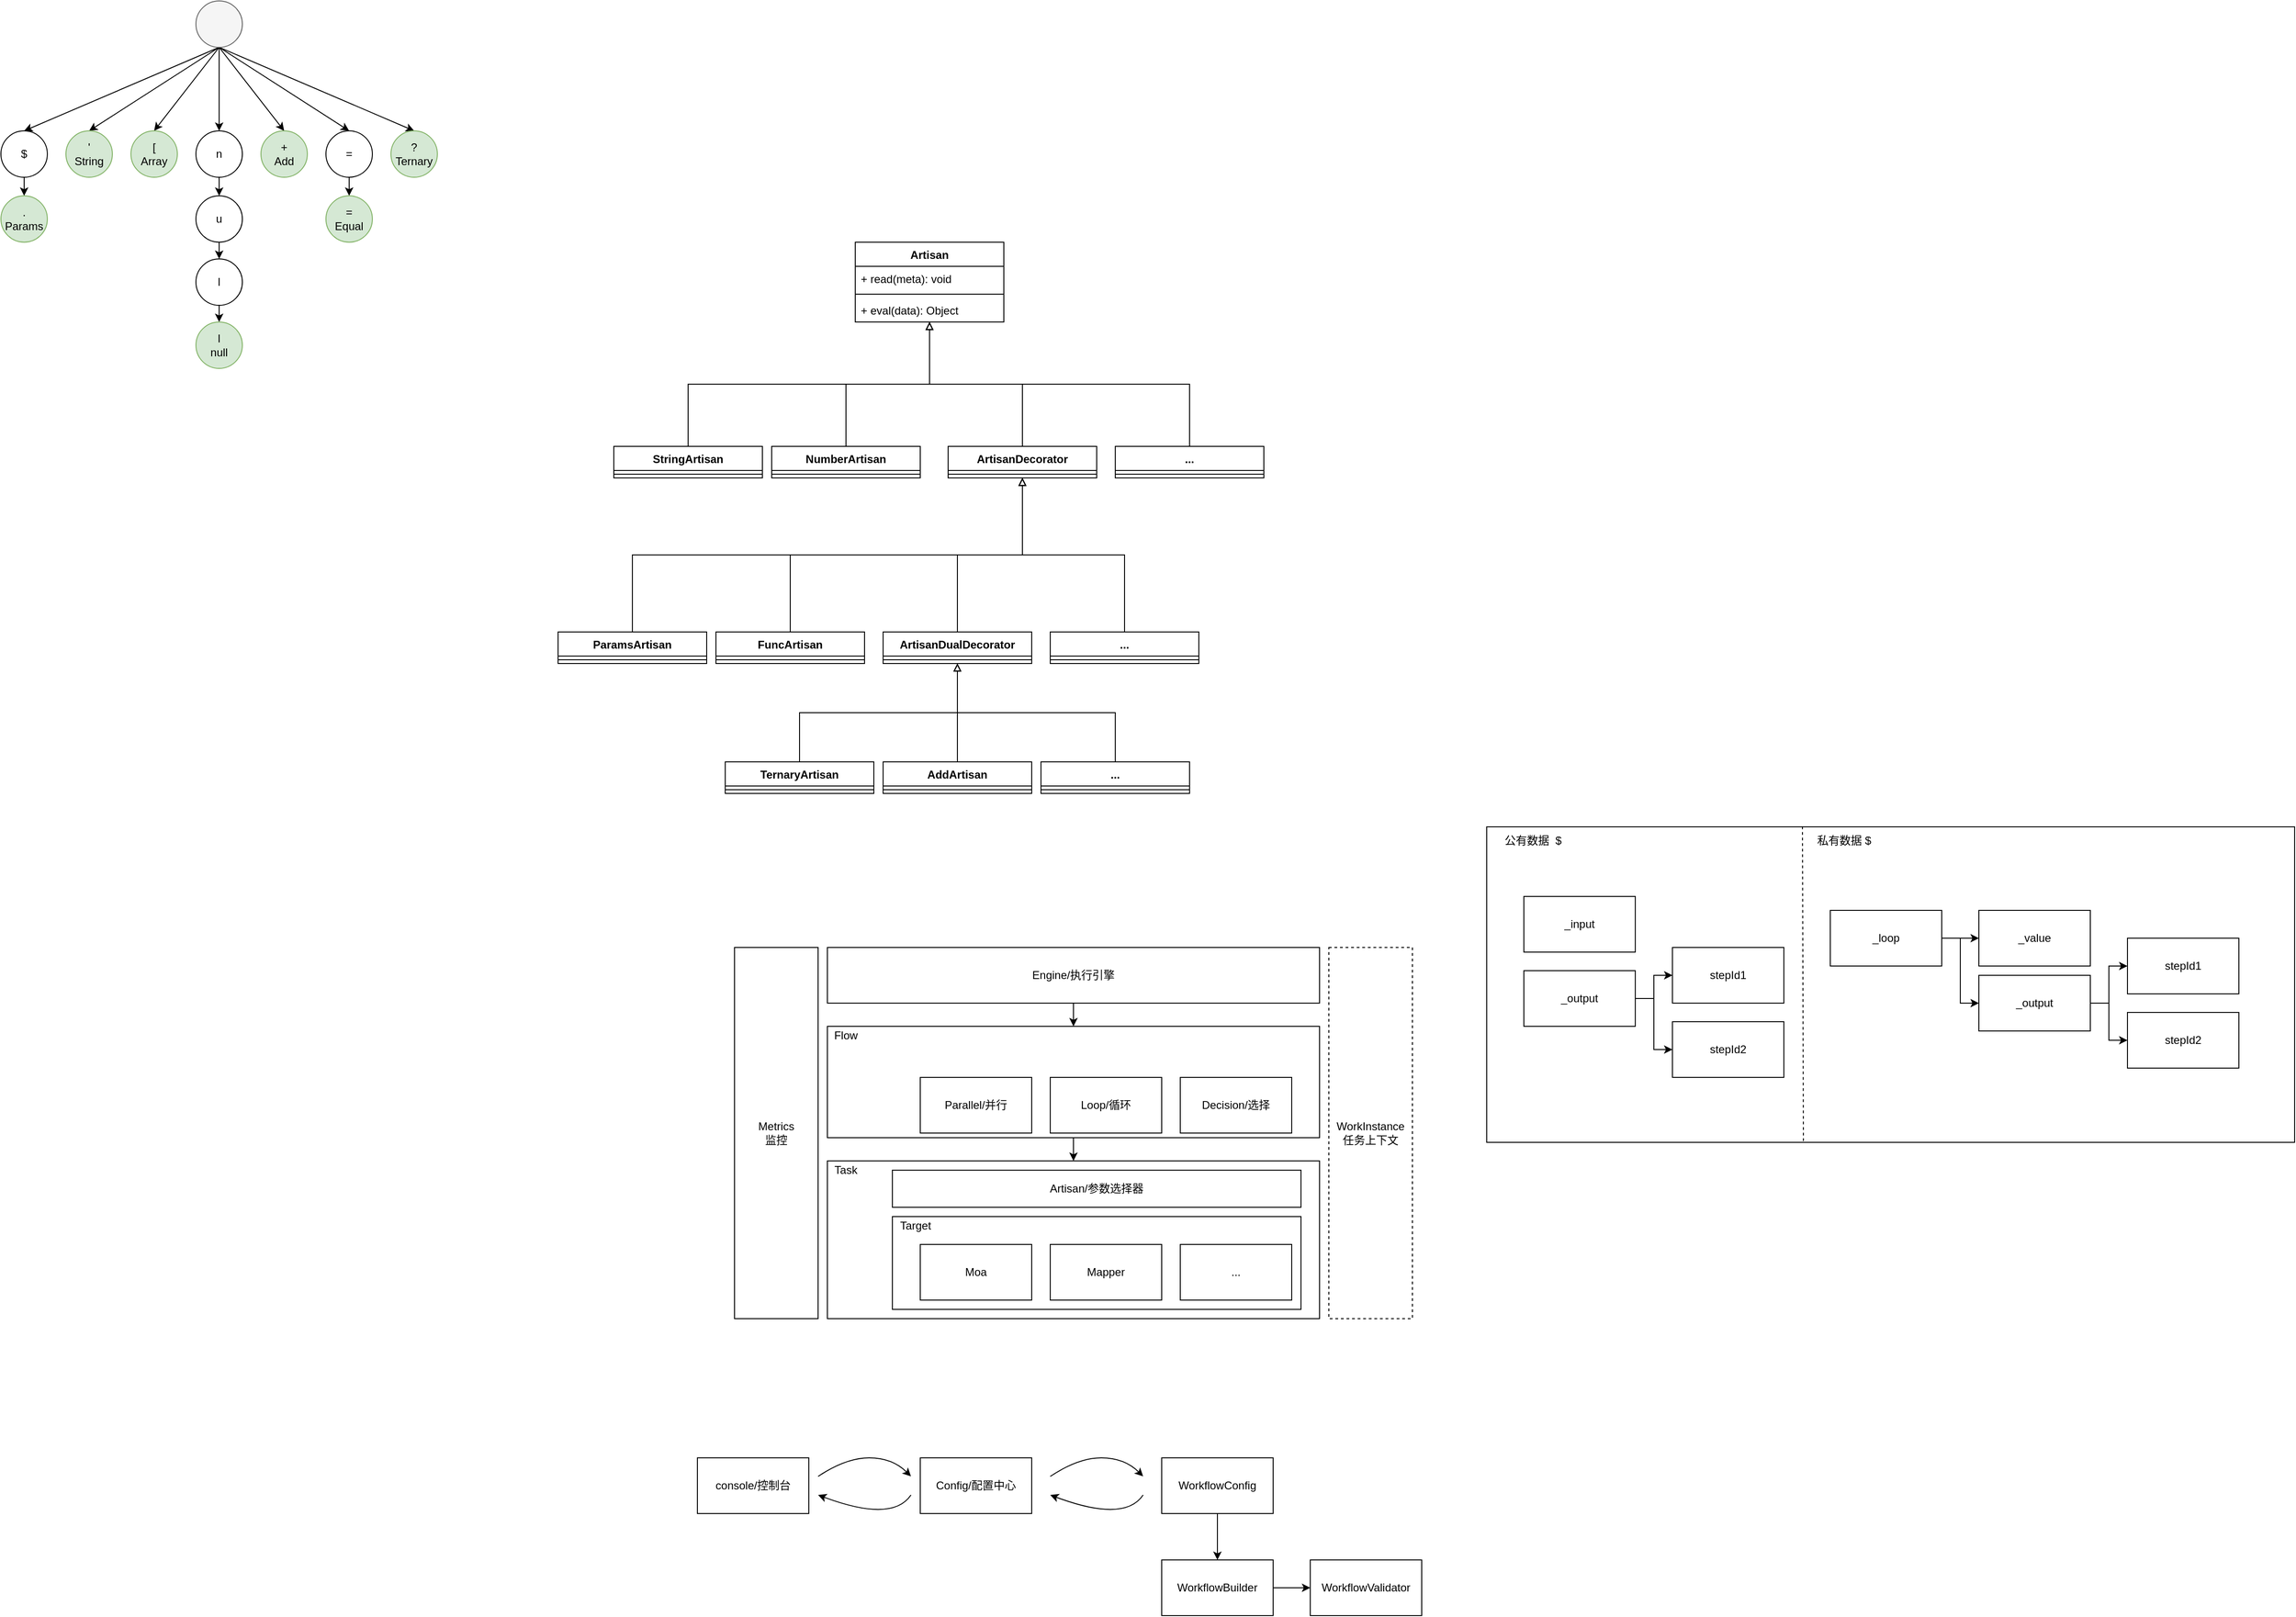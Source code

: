 <mxfile version="14.1.1" type="github">
  <diagram id="0tDjCJBsl66795ggOYAc" name="Page-1">
    <mxGraphModel dx="1988" dy="1488" grid="1" gridSize="10" guides="1" tooltips="1" connect="1" arrows="1" fold="1" page="0" pageScale="1" pageWidth="827" pageHeight="1169" math="0" shadow="0">
      <root>
        <mxCell id="0" />
        <mxCell id="1" parent="0" />
        <mxCell id="uruKFZvqk4K8kDhOLCZ9-9" value="" style="rounded=0;whiteSpace=wrap;html=1;" parent="1" vertex="1">
          <mxGeometry x="180" y="610" width="530" height="170" as="geometry" />
        </mxCell>
        <mxCell id="gyTfTdg8bbVPG2szCghE-5" value="" style="rounded=0;whiteSpace=wrap;html=1;" parent="1" vertex="1">
          <mxGeometry x="250" y="670" width="440" height="100" as="geometry" />
        </mxCell>
        <mxCell id="_tpSmCwQGdKDrfZsKSU4-1" value="" style="rounded=0;whiteSpace=wrap;html=1;" parent="1" vertex="1">
          <mxGeometry x="890" y="250" width="870" height="340" as="geometry" />
        </mxCell>
        <mxCell id="gyTfTdg8bbVPG2szCghE-2" style="edgeStyle=orthogonalEdgeStyle;rounded=0;orthogonalLoop=1;jettySize=auto;html=1;exitX=0.5;exitY=1;exitDx=0;exitDy=0;entryX=0.5;entryY=0;entryDx=0;entryDy=0;" parent="1" source="uruKFZvqk4K8kDhOLCZ9-11" target="uruKFZvqk4K8kDhOLCZ9-9" edge="1">
          <mxGeometry relative="1" as="geometry" />
        </mxCell>
        <mxCell id="uruKFZvqk4K8kDhOLCZ9-11" value="" style="rounded=0;whiteSpace=wrap;html=1;" parent="1" vertex="1">
          <mxGeometry x="180" y="465" width="530" height="120" as="geometry" />
        </mxCell>
        <mxCell id="uruKFZvqk4K8kDhOLCZ9-1" value="Parallel/并行" style="rounded=0;whiteSpace=wrap;html=1;" parent="1" vertex="1">
          <mxGeometry x="280" y="520" width="120" height="60" as="geometry" />
        </mxCell>
        <mxCell id="uruKFZvqk4K8kDhOLCZ9-2" value="Decision/选择" style="rounded=0;whiteSpace=wrap;html=1;" parent="1" vertex="1">
          <mxGeometry x="560" y="520" width="120" height="60" as="geometry" />
        </mxCell>
        <mxCell id="uruKFZvqk4K8kDhOLCZ9-3" value="Loop/循环" style="rounded=0;whiteSpace=wrap;html=1;" parent="1" vertex="1">
          <mxGeometry x="420" y="520" width="120" height="60" as="geometry" />
        </mxCell>
        <mxCell id="uruKFZvqk4K8kDhOLCZ9-4" value="_input" style="rounded=0;whiteSpace=wrap;html=1;" parent="1" vertex="1">
          <mxGeometry x="930" y="325" width="120" height="60" as="geometry" />
        </mxCell>
        <mxCell id="gyTfTdg8bbVPG2szCghE-1" style="edgeStyle=orthogonalEdgeStyle;rounded=0;orthogonalLoop=1;jettySize=auto;html=1;exitX=0.5;exitY=1;exitDx=0;exitDy=0;entryX=0.5;entryY=0;entryDx=0;entryDy=0;" parent="1" source="uruKFZvqk4K8kDhOLCZ9-5" target="uruKFZvqk4K8kDhOLCZ9-11" edge="1">
          <mxGeometry relative="1" as="geometry" />
        </mxCell>
        <mxCell id="uruKFZvqk4K8kDhOLCZ9-5" value="Engine/执行引擎" style="rounded=0;whiteSpace=wrap;html=1;" parent="1" vertex="1">
          <mxGeometry x="180" y="380" width="530" height="60" as="geometry" />
        </mxCell>
        <mxCell id="uruKFZvqk4K8kDhOLCZ9-6" value="Moa" style="rounded=0;whiteSpace=wrap;html=1;" parent="1" vertex="1">
          <mxGeometry x="280" y="700" width="120" height="60" as="geometry" />
        </mxCell>
        <mxCell id="uruKFZvqk4K8kDhOLCZ9-7" value="Mapper" style="rounded=0;whiteSpace=wrap;html=1;" parent="1" vertex="1">
          <mxGeometry x="420" y="700" width="120" height="60" as="geometry" />
        </mxCell>
        <mxCell id="uruKFZvqk4K8kDhOLCZ9-8" value="..." style="rounded=0;whiteSpace=wrap;html=1;" parent="1" vertex="1">
          <mxGeometry x="560" y="700" width="120" height="60" as="geometry" />
        </mxCell>
        <mxCell id="uruKFZvqk4K8kDhOLCZ9-10" value="Task" style="text;html=1;strokeColor=none;fillColor=none;align=center;verticalAlign=middle;whiteSpace=wrap;rounded=0;" parent="1" vertex="1">
          <mxGeometry x="180" y="610" width="40" height="20" as="geometry" />
        </mxCell>
        <mxCell id="uruKFZvqk4K8kDhOLCZ9-12" value="Flow" style="text;html=1;strokeColor=none;fillColor=none;align=center;verticalAlign=middle;whiteSpace=wrap;rounded=0;" parent="1" vertex="1">
          <mxGeometry x="180" y="465" width="40" height="20" as="geometry" />
        </mxCell>
        <mxCell id="_tpSmCwQGdKDrfZsKSU4-15" style="edgeStyle=orthogonalEdgeStyle;rounded=0;orthogonalLoop=1;jettySize=auto;html=1;exitX=1;exitY=0.5;exitDx=0;exitDy=0;entryX=0;entryY=0.5;entryDx=0;entryDy=0;" parent="1" source="_tpSmCwQGdKDrfZsKSU4-2" target="_tpSmCwQGdKDrfZsKSU4-11" edge="1">
          <mxGeometry relative="1" as="geometry" />
        </mxCell>
        <mxCell id="_tpSmCwQGdKDrfZsKSU4-16" style="edgeStyle=orthogonalEdgeStyle;rounded=0;orthogonalLoop=1;jettySize=auto;html=1;exitX=1;exitY=0.5;exitDx=0;exitDy=0;entryX=0;entryY=0.5;entryDx=0;entryDy=0;" parent="1" source="_tpSmCwQGdKDrfZsKSU4-2" target="_tpSmCwQGdKDrfZsKSU4-12" edge="1">
          <mxGeometry relative="1" as="geometry" />
        </mxCell>
        <mxCell id="_tpSmCwQGdKDrfZsKSU4-2" value="_output" style="rounded=0;whiteSpace=wrap;html=1;" parent="1" vertex="1">
          <mxGeometry x="930" y="405" width="120" height="60" as="geometry" />
        </mxCell>
        <mxCell id="_tpSmCwQGdKDrfZsKSU4-13" style="edgeStyle=orthogonalEdgeStyle;rounded=0;orthogonalLoop=1;jettySize=auto;html=1;exitX=1;exitY=0.5;exitDx=0;exitDy=0;entryX=0;entryY=0.5;entryDx=0;entryDy=0;" parent="1" source="_tpSmCwQGdKDrfZsKSU4-3" target="_tpSmCwQGdKDrfZsKSU4-8" edge="1">
          <mxGeometry relative="1" as="geometry" />
        </mxCell>
        <mxCell id="_tpSmCwQGdKDrfZsKSU4-14" style="edgeStyle=orthogonalEdgeStyle;rounded=0;orthogonalLoop=1;jettySize=auto;html=1;exitX=1;exitY=0.5;exitDx=0;exitDy=0;entryX=0;entryY=0.5;entryDx=0;entryDy=0;" parent="1" source="_tpSmCwQGdKDrfZsKSU4-3" target="_tpSmCwQGdKDrfZsKSU4-9" edge="1">
          <mxGeometry relative="1" as="geometry" />
        </mxCell>
        <mxCell id="_tpSmCwQGdKDrfZsKSU4-3" value="_loop" style="rounded=0;whiteSpace=wrap;html=1;" parent="1" vertex="1">
          <mxGeometry x="1260" y="340" width="120" height="60" as="geometry" />
        </mxCell>
        <mxCell id="_tpSmCwQGdKDrfZsKSU4-4" value="公有数据&amp;nbsp; $" style="text;html=1;strokeColor=none;fillColor=none;align=center;verticalAlign=middle;whiteSpace=wrap;rounded=0;" parent="1" vertex="1">
          <mxGeometry x="890" y="250" width="100" height="30" as="geometry" />
        </mxCell>
        <mxCell id="_tpSmCwQGdKDrfZsKSU4-7" value="私有数据 $" style="text;html=1;strokeColor=none;fillColor=none;align=center;verticalAlign=middle;whiteSpace=wrap;rounded=0;" parent="1" vertex="1">
          <mxGeometry x="1230" y="250" width="90" height="30" as="geometry" />
        </mxCell>
        <mxCell id="_tpSmCwQGdKDrfZsKSU4-8" value="_value" style="rounded=0;whiteSpace=wrap;html=1;" parent="1" vertex="1">
          <mxGeometry x="1420" y="340" width="120" height="60" as="geometry" />
        </mxCell>
        <mxCell id="_tpSmCwQGdKDrfZsKSU4-21" style="edgeStyle=orthogonalEdgeStyle;rounded=0;orthogonalLoop=1;jettySize=auto;html=1;exitX=1;exitY=0.5;exitDx=0;exitDy=0;entryX=0;entryY=0.5;entryDx=0;entryDy=0;" parent="1" source="_tpSmCwQGdKDrfZsKSU4-9" target="_tpSmCwQGdKDrfZsKSU4-19" edge="1">
          <mxGeometry relative="1" as="geometry" />
        </mxCell>
        <mxCell id="_tpSmCwQGdKDrfZsKSU4-22" style="edgeStyle=orthogonalEdgeStyle;rounded=0;orthogonalLoop=1;jettySize=auto;html=1;exitX=1;exitY=0.5;exitDx=0;exitDy=0;entryX=0;entryY=0.5;entryDx=0;entryDy=0;" parent="1" source="_tpSmCwQGdKDrfZsKSU4-9" target="_tpSmCwQGdKDrfZsKSU4-20" edge="1">
          <mxGeometry relative="1" as="geometry" />
        </mxCell>
        <mxCell id="_tpSmCwQGdKDrfZsKSU4-9" value="_output" style="rounded=0;whiteSpace=wrap;html=1;" parent="1" vertex="1">
          <mxGeometry x="1420" y="410" width="120" height="60" as="geometry" />
        </mxCell>
        <mxCell id="_tpSmCwQGdKDrfZsKSU4-11" value="stepId1" style="rounded=0;whiteSpace=wrap;html=1;" parent="1" vertex="1">
          <mxGeometry x="1090" y="380" width="120" height="60" as="geometry" />
        </mxCell>
        <mxCell id="_tpSmCwQGdKDrfZsKSU4-12" value="stepId2" style="rounded=0;whiteSpace=wrap;html=1;" parent="1" vertex="1">
          <mxGeometry x="1090" y="460" width="120" height="60" as="geometry" />
        </mxCell>
        <mxCell id="_tpSmCwQGdKDrfZsKSU4-18" value="" style="endArrow=none;dashed=1;html=1;entryX=0;entryY=0;entryDx=0;entryDy=0;exitX=0.392;exitY=0.996;exitDx=0;exitDy=0;exitPerimeter=0;" parent="1" source="_tpSmCwQGdKDrfZsKSU4-1" target="_tpSmCwQGdKDrfZsKSU4-7" edge="1">
          <mxGeometry width="50" height="50" relative="1" as="geometry">
            <mxPoint x="1230" y="580" as="sourcePoint" />
            <mxPoint x="1270" y="340" as="targetPoint" />
          </mxGeometry>
        </mxCell>
        <mxCell id="_tpSmCwQGdKDrfZsKSU4-19" value="stepId1" style="rounded=0;whiteSpace=wrap;html=1;" parent="1" vertex="1">
          <mxGeometry x="1580" y="370" width="120" height="60" as="geometry" />
        </mxCell>
        <mxCell id="_tpSmCwQGdKDrfZsKSU4-20" value="stepId2" style="rounded=0;whiteSpace=wrap;html=1;" parent="1" vertex="1">
          <mxGeometry x="1580" y="450" width="120" height="60" as="geometry" />
        </mxCell>
        <mxCell id="gyTfTdg8bbVPG2szCghE-4" value="WorkInstance&lt;br&gt;任务上下文" style="rounded=0;whiteSpace=wrap;html=1;dashed=1;" parent="1" vertex="1">
          <mxGeometry x="720" y="380" width="90" height="400" as="geometry" />
        </mxCell>
        <mxCell id="gyTfTdg8bbVPG2szCghE-6" value="Target" style="text;html=1;strokeColor=none;fillColor=none;align=center;verticalAlign=middle;whiteSpace=wrap;rounded=0;" parent="1" vertex="1">
          <mxGeometry x="250" y="670" width="50" height="20" as="geometry" />
        </mxCell>
        <mxCell id="gyTfTdg8bbVPG2szCghE-7" value="Artisan/参数选择器" style="rounded=0;whiteSpace=wrap;html=1;" parent="1" vertex="1">
          <mxGeometry x="250" y="620" width="440" height="40" as="geometry" />
        </mxCell>
        <mxCell id="gyTfTdg8bbVPG2szCghE-8" value="Metrics&lt;br&gt;监控" style="rounded=0;whiteSpace=wrap;html=1;" parent="1" vertex="1">
          <mxGeometry x="80" y="380" width="90" height="400" as="geometry" />
        </mxCell>
        <mxCell id="gyTfTdg8bbVPG2szCghE-9" value="Config/配置中心" style="rounded=0;whiteSpace=wrap;html=1;" parent="1" vertex="1">
          <mxGeometry x="280" y="930" width="120" height="60" as="geometry" />
        </mxCell>
        <mxCell id="gyTfTdg8bbVPG2szCghE-22" style="edgeStyle=orthogonalEdgeStyle;rounded=0;orthogonalLoop=1;jettySize=auto;html=1;exitX=0.5;exitY=1;exitDx=0;exitDy=0;entryX=0.5;entryY=0;entryDx=0;entryDy=0;" parent="1" source="gyTfTdg8bbVPG2szCghE-10" target="gyTfTdg8bbVPG2szCghE-20" edge="1">
          <mxGeometry relative="1" as="geometry" />
        </mxCell>
        <mxCell id="gyTfTdg8bbVPG2szCghE-10" value="WorkflowConfig" style="rounded=0;whiteSpace=wrap;html=1;" parent="1" vertex="1">
          <mxGeometry x="540" y="930" width="120" height="60" as="geometry" />
        </mxCell>
        <mxCell id="gyTfTdg8bbVPG2szCghE-11" value="" style="curved=1;endArrow=classic;html=1;" parent="1" edge="1">
          <mxGeometry width="50" height="50" relative="1" as="geometry">
            <mxPoint x="420" y="950" as="sourcePoint" />
            <mxPoint x="520" y="950" as="targetPoint" />
            <Array as="points">
              <mxPoint x="450" y="930" />
              <mxPoint x="500" y="930" />
            </Array>
          </mxGeometry>
        </mxCell>
        <mxCell id="gyTfTdg8bbVPG2szCghE-12" value="" style="curved=1;endArrow=classic;html=1;" parent="1" edge="1">
          <mxGeometry width="50" height="50" relative="1" as="geometry">
            <mxPoint x="520" y="970" as="sourcePoint" />
            <mxPoint x="420" y="970" as="targetPoint" />
            <Array as="points">
              <mxPoint x="500" y="1000" />
            </Array>
          </mxGeometry>
        </mxCell>
        <mxCell id="gyTfTdg8bbVPG2szCghE-17" value="console/控制台" style="rounded=0;whiteSpace=wrap;html=1;" parent="1" vertex="1">
          <mxGeometry x="40" y="930" width="120" height="60" as="geometry" />
        </mxCell>
        <mxCell id="gyTfTdg8bbVPG2szCghE-18" value="" style="curved=1;endArrow=classic;html=1;" parent="1" edge="1">
          <mxGeometry width="50" height="50" relative="1" as="geometry">
            <mxPoint x="170" y="950" as="sourcePoint" />
            <mxPoint x="270" y="950" as="targetPoint" />
            <Array as="points">
              <mxPoint x="200" y="930" />
              <mxPoint x="250" y="930" />
            </Array>
          </mxGeometry>
        </mxCell>
        <mxCell id="gyTfTdg8bbVPG2szCghE-19" value="" style="curved=1;endArrow=classic;html=1;" parent="1" edge="1">
          <mxGeometry width="50" height="50" relative="1" as="geometry">
            <mxPoint x="270" y="970" as="sourcePoint" />
            <mxPoint x="170" y="970" as="targetPoint" />
            <Array as="points">
              <mxPoint x="250" y="1000" />
            </Array>
          </mxGeometry>
        </mxCell>
        <mxCell id="gyTfTdg8bbVPG2szCghE-23" style="edgeStyle=orthogonalEdgeStyle;rounded=0;orthogonalLoop=1;jettySize=auto;html=1;exitX=1;exitY=0.5;exitDx=0;exitDy=0;entryX=0;entryY=0.5;entryDx=0;entryDy=0;" parent="1" source="gyTfTdg8bbVPG2szCghE-20" target="gyTfTdg8bbVPG2szCghE-21" edge="1">
          <mxGeometry relative="1" as="geometry" />
        </mxCell>
        <mxCell id="gyTfTdg8bbVPG2szCghE-20" value="WorkflowBuilder" style="rounded=0;whiteSpace=wrap;html=1;" parent="1" vertex="1">
          <mxGeometry x="540" y="1040" width="120" height="60" as="geometry" />
        </mxCell>
        <mxCell id="gyTfTdg8bbVPG2szCghE-21" value="WorkflowValidator" style="rounded=0;whiteSpace=wrap;html=1;" parent="1" vertex="1">
          <mxGeometry x="700" y="1040" width="120" height="60" as="geometry" />
        </mxCell>
        <mxCell id="QUyNOeqQFAAh7Fq0qXvZ-1" value="Artisan" style="swimlane;fontStyle=1;align=center;verticalAlign=top;childLayout=stackLayout;horizontal=1;startSize=26;horizontalStack=0;resizeParent=1;resizeParentMax=0;resizeLast=0;collapsible=1;marginBottom=0;" vertex="1" parent="1">
          <mxGeometry x="210" y="-380" width="160" height="86" as="geometry" />
        </mxCell>
        <mxCell id="QUyNOeqQFAAh7Fq0qXvZ-2" value="+ read(meta): void" style="text;strokeColor=none;fillColor=none;align=left;verticalAlign=top;spacingLeft=4;spacingRight=4;overflow=hidden;rotatable=0;points=[[0,0.5],[1,0.5]];portConstraint=eastwest;" vertex="1" parent="QUyNOeqQFAAh7Fq0qXvZ-1">
          <mxGeometry y="26" width="160" height="26" as="geometry" />
        </mxCell>
        <mxCell id="QUyNOeqQFAAh7Fq0qXvZ-3" value="" style="line;strokeWidth=1;fillColor=none;align=left;verticalAlign=middle;spacingTop=-1;spacingLeft=3;spacingRight=3;rotatable=0;labelPosition=right;points=[];portConstraint=eastwest;" vertex="1" parent="QUyNOeqQFAAh7Fq0qXvZ-1">
          <mxGeometry y="52" width="160" height="8" as="geometry" />
        </mxCell>
        <mxCell id="QUyNOeqQFAAh7Fq0qXvZ-4" value="+ eval(data): Object" style="text;strokeColor=none;fillColor=none;align=left;verticalAlign=top;spacingLeft=4;spacingRight=4;overflow=hidden;rotatable=0;points=[[0,0.5],[1,0.5]];portConstraint=eastwest;" vertex="1" parent="QUyNOeqQFAAh7Fq0qXvZ-1">
          <mxGeometry y="60" width="160" height="26" as="geometry" />
        </mxCell>
        <mxCell id="QUyNOeqQFAAh7Fq0qXvZ-49" style="edgeStyle=orthogonalEdgeStyle;rounded=0;orthogonalLoop=1;jettySize=auto;html=1;exitX=0.5;exitY=0;exitDx=0;exitDy=0;entryX=0.5;entryY=1;entryDx=0;entryDy=0;entryPerimeter=0;endArrow=block;endFill=0;" edge="1" parent="1" source="QUyNOeqQFAAh7Fq0qXvZ-5" target="QUyNOeqQFAAh7Fq0qXvZ-4">
          <mxGeometry relative="1" as="geometry" />
        </mxCell>
        <mxCell id="QUyNOeqQFAAh7Fq0qXvZ-5" value="StringArtisan" style="swimlane;fontStyle=1;align=center;verticalAlign=top;childLayout=stackLayout;horizontal=1;startSize=26;horizontalStack=0;resizeParent=1;resizeParentMax=0;resizeLast=0;collapsible=1;marginBottom=0;" vertex="1" parent="1">
          <mxGeometry x="-50" y="-160" width="160" height="34" as="geometry" />
        </mxCell>
        <mxCell id="QUyNOeqQFAAh7Fq0qXvZ-7" value="" style="line;strokeWidth=1;fillColor=none;align=left;verticalAlign=middle;spacingTop=-1;spacingLeft=3;spacingRight=3;rotatable=0;labelPosition=right;points=[];portConstraint=eastwest;" vertex="1" parent="QUyNOeqQFAAh7Fq0qXvZ-5">
          <mxGeometry y="26" width="160" height="8" as="geometry" />
        </mxCell>
        <mxCell id="QUyNOeqQFAAh7Fq0qXvZ-48" style="edgeStyle=orthogonalEdgeStyle;rounded=0;orthogonalLoop=1;jettySize=auto;html=1;exitX=0.5;exitY=0;exitDx=0;exitDy=0;entryX=0.5;entryY=1;entryDx=0;entryDy=0;entryPerimeter=0;endArrow=block;endFill=0;" edge="1" parent="1" source="QUyNOeqQFAAh7Fq0qXvZ-9" target="QUyNOeqQFAAh7Fq0qXvZ-4">
          <mxGeometry relative="1" as="geometry" />
        </mxCell>
        <mxCell id="QUyNOeqQFAAh7Fq0qXvZ-9" value="NumberArtisan" style="swimlane;fontStyle=1;align=center;verticalAlign=top;childLayout=stackLayout;horizontal=1;startSize=26;horizontalStack=0;resizeParent=1;resizeParentMax=0;resizeLast=0;collapsible=1;marginBottom=0;" vertex="1" parent="1">
          <mxGeometry x="120" y="-160" width="160" height="34" as="geometry" />
        </mxCell>
        <mxCell id="QUyNOeqQFAAh7Fq0qXvZ-10" value="" style="line;strokeWidth=1;fillColor=none;align=left;verticalAlign=middle;spacingTop=-1;spacingLeft=3;spacingRight=3;rotatable=0;labelPosition=right;points=[];portConstraint=eastwest;" vertex="1" parent="QUyNOeqQFAAh7Fq0qXvZ-9">
          <mxGeometry y="26" width="160" height="8" as="geometry" />
        </mxCell>
        <mxCell id="QUyNOeqQFAAh7Fq0qXvZ-47" style="edgeStyle=orthogonalEdgeStyle;rounded=0;orthogonalLoop=1;jettySize=auto;html=1;exitX=0.5;exitY=0;exitDx=0;exitDy=0;entryX=0.5;entryY=1;entryDx=0;entryDy=0;entryPerimeter=0;endArrow=block;endFill=0;" edge="1" parent="1" source="QUyNOeqQFAAh7Fq0qXvZ-14" target="QUyNOeqQFAAh7Fq0qXvZ-4">
          <mxGeometry relative="1" as="geometry" />
        </mxCell>
        <mxCell id="QUyNOeqQFAAh7Fq0qXvZ-14" value="..." style="swimlane;fontStyle=1;align=center;verticalAlign=top;childLayout=stackLayout;horizontal=1;startSize=26;horizontalStack=0;resizeParent=1;resizeParentMax=0;resizeLast=0;collapsible=1;marginBottom=0;" vertex="1" parent="1">
          <mxGeometry x="490" y="-160" width="160" height="34" as="geometry" />
        </mxCell>
        <mxCell id="QUyNOeqQFAAh7Fq0qXvZ-15" value="" style="line;strokeWidth=1;fillColor=none;align=left;verticalAlign=middle;spacingTop=-1;spacingLeft=3;spacingRight=3;rotatable=0;labelPosition=right;points=[];portConstraint=eastwest;" vertex="1" parent="QUyNOeqQFAAh7Fq0qXvZ-14">
          <mxGeometry y="26" width="160" height="8" as="geometry" />
        </mxCell>
        <mxCell id="QUyNOeqQFAAh7Fq0qXvZ-46" style="edgeStyle=orthogonalEdgeStyle;rounded=0;orthogonalLoop=1;jettySize=auto;html=1;exitX=0.5;exitY=0;exitDx=0;exitDy=0;entryX=0.5;entryY=1;entryDx=0;entryDy=0;endArrow=block;endFill=0;" edge="1" parent="1" source="QUyNOeqQFAAh7Fq0qXvZ-18" target="QUyNOeqQFAAh7Fq0qXvZ-1">
          <mxGeometry relative="1" as="geometry" />
        </mxCell>
        <mxCell id="QUyNOeqQFAAh7Fq0qXvZ-18" value="ArtisanDecorator" style="swimlane;fontStyle=1;align=center;verticalAlign=top;childLayout=stackLayout;horizontal=1;startSize=26;horizontalStack=0;resizeParent=1;resizeParentMax=0;resizeLast=0;collapsible=1;marginBottom=0;" vertex="1" parent="1">
          <mxGeometry x="310" y="-160" width="160" height="34" as="geometry" />
        </mxCell>
        <mxCell id="QUyNOeqQFAAh7Fq0qXvZ-19" value="" style="line;strokeWidth=1;fillColor=none;align=left;verticalAlign=middle;spacingTop=-1;spacingLeft=3;spacingRight=3;rotatable=0;labelPosition=right;points=[];portConstraint=eastwest;" vertex="1" parent="QUyNOeqQFAAh7Fq0qXvZ-18">
          <mxGeometry y="26" width="160" height="8" as="geometry" />
        </mxCell>
        <mxCell id="QUyNOeqQFAAh7Fq0qXvZ-45" style="edgeStyle=orthogonalEdgeStyle;rounded=0;orthogonalLoop=1;jettySize=auto;html=1;exitX=0.5;exitY=0;exitDx=0;exitDy=0;endArrow=block;endFill=0;entryX=0.5;entryY=1;entryDx=0;entryDy=0;" edge="1" parent="1" source="QUyNOeqQFAAh7Fq0qXvZ-20" target="QUyNOeqQFAAh7Fq0qXvZ-18">
          <mxGeometry relative="1" as="geometry">
            <mxPoint x="410" y="-100" as="targetPoint" />
          </mxGeometry>
        </mxCell>
        <mxCell id="QUyNOeqQFAAh7Fq0qXvZ-20" value="ArtisanDualDecorator" style="swimlane;fontStyle=1;align=center;verticalAlign=top;childLayout=stackLayout;horizontal=1;startSize=26;horizontalStack=0;resizeParent=1;resizeParentMax=0;resizeLast=0;collapsible=1;marginBottom=0;" vertex="1" parent="1">
          <mxGeometry x="240" y="40" width="160" height="34" as="geometry" />
        </mxCell>
        <mxCell id="QUyNOeqQFAAh7Fq0qXvZ-21" value="" style="line;strokeWidth=1;fillColor=none;align=left;verticalAlign=middle;spacingTop=-1;spacingLeft=3;spacingRight=3;rotatable=0;labelPosition=right;points=[];portConstraint=eastwest;" vertex="1" parent="QUyNOeqQFAAh7Fq0qXvZ-20">
          <mxGeometry y="26" width="160" height="8" as="geometry" />
        </mxCell>
        <mxCell id="QUyNOeqQFAAh7Fq0qXvZ-26" style="edgeStyle=orthogonalEdgeStyle;rounded=0;orthogonalLoop=1;jettySize=auto;html=1;exitX=0.5;exitY=0;exitDx=0;exitDy=0;entryX=0.5;entryY=1;entryDx=0;entryDy=0;endArrow=block;endFill=0;" edge="1" parent="1" source="QUyNOeqQFAAh7Fq0qXvZ-24" target="QUyNOeqQFAAh7Fq0qXvZ-18">
          <mxGeometry relative="1" as="geometry" />
        </mxCell>
        <mxCell id="QUyNOeqQFAAh7Fq0qXvZ-24" value="ParamsArtisan" style="swimlane;fontStyle=1;align=center;verticalAlign=top;childLayout=stackLayout;horizontal=1;startSize=26;horizontalStack=0;resizeParent=1;resizeParentMax=0;resizeLast=0;collapsible=1;marginBottom=0;" vertex="1" parent="1">
          <mxGeometry x="-110" y="40" width="160" height="34" as="geometry" />
        </mxCell>
        <mxCell id="QUyNOeqQFAAh7Fq0qXvZ-25" value="" style="line;strokeWidth=1;fillColor=none;align=left;verticalAlign=middle;spacingTop=-1;spacingLeft=3;spacingRight=3;rotatable=0;labelPosition=right;points=[];portConstraint=eastwest;" vertex="1" parent="QUyNOeqQFAAh7Fq0qXvZ-24">
          <mxGeometry y="26" width="160" height="8" as="geometry" />
        </mxCell>
        <mxCell id="QUyNOeqQFAAh7Fq0qXvZ-29" style="edgeStyle=orthogonalEdgeStyle;rounded=0;orthogonalLoop=1;jettySize=auto;html=1;exitX=0.5;exitY=0;exitDx=0;exitDy=0;entryX=0.5;entryY=1;entryDx=0;entryDy=0;endArrow=block;endFill=0;" edge="1" parent="1" source="QUyNOeqQFAAh7Fq0qXvZ-27" target="QUyNOeqQFAAh7Fq0qXvZ-20">
          <mxGeometry relative="1" as="geometry" />
        </mxCell>
        <mxCell id="QUyNOeqQFAAh7Fq0qXvZ-27" value="AddArtisan" style="swimlane;fontStyle=1;align=center;verticalAlign=top;childLayout=stackLayout;horizontal=1;startSize=26;horizontalStack=0;resizeParent=1;resizeParentMax=0;resizeLast=0;collapsible=1;marginBottom=0;" vertex="1" parent="1">
          <mxGeometry x="240" y="180" width="160" height="34" as="geometry" />
        </mxCell>
        <mxCell id="QUyNOeqQFAAh7Fq0qXvZ-28" value="" style="line;strokeWidth=1;fillColor=none;align=left;verticalAlign=middle;spacingTop=-1;spacingLeft=3;spacingRight=3;rotatable=0;labelPosition=right;points=[];portConstraint=eastwest;" vertex="1" parent="QUyNOeqQFAAh7Fq0qXvZ-27">
          <mxGeometry y="26" width="160" height="8" as="geometry" />
        </mxCell>
        <mxCell id="QUyNOeqQFAAh7Fq0qXvZ-33" style="edgeStyle=orthogonalEdgeStyle;rounded=0;orthogonalLoop=1;jettySize=auto;html=1;exitX=0.5;exitY=0;exitDx=0;exitDy=0;entryX=0.5;entryY=1;entryDx=0;entryDy=0;endArrow=block;endFill=0;" edge="1" parent="1" source="QUyNOeqQFAAh7Fq0qXvZ-30" target="QUyNOeqQFAAh7Fq0qXvZ-18">
          <mxGeometry relative="1" as="geometry" />
        </mxCell>
        <mxCell id="QUyNOeqQFAAh7Fq0qXvZ-30" value="FuncArtisan" style="swimlane;fontStyle=1;align=center;verticalAlign=top;childLayout=stackLayout;horizontal=1;startSize=26;horizontalStack=0;resizeParent=1;resizeParentMax=0;resizeLast=0;collapsible=1;marginBottom=0;" vertex="1" parent="1">
          <mxGeometry x="60" y="40" width="160" height="34" as="geometry" />
        </mxCell>
        <mxCell id="QUyNOeqQFAAh7Fq0qXvZ-31" value="" style="line;strokeWidth=1;fillColor=none;align=left;verticalAlign=middle;spacingTop=-1;spacingLeft=3;spacingRight=3;rotatable=0;labelPosition=right;points=[];portConstraint=eastwest;" vertex="1" parent="QUyNOeqQFAAh7Fq0qXvZ-30">
          <mxGeometry y="26" width="160" height="8" as="geometry" />
        </mxCell>
        <mxCell id="QUyNOeqQFAAh7Fq0qXvZ-38" style="edgeStyle=orthogonalEdgeStyle;rounded=0;orthogonalLoop=1;jettySize=auto;html=1;exitX=0.5;exitY=0;exitDx=0;exitDy=0;entryX=0.5;entryY=1;entryDx=0;entryDy=0;endArrow=block;endFill=0;" edge="1" parent="1" source="QUyNOeqQFAAh7Fq0qXvZ-34" target="QUyNOeqQFAAh7Fq0qXvZ-20">
          <mxGeometry relative="1" as="geometry" />
        </mxCell>
        <mxCell id="QUyNOeqQFAAh7Fq0qXvZ-34" value="TernaryArtisan" style="swimlane;fontStyle=1;align=center;verticalAlign=top;childLayout=stackLayout;horizontal=1;startSize=26;horizontalStack=0;resizeParent=1;resizeParentMax=0;resizeLast=0;collapsible=1;marginBottom=0;" vertex="1" parent="1">
          <mxGeometry x="70" y="180" width="160" height="34" as="geometry" />
        </mxCell>
        <mxCell id="QUyNOeqQFAAh7Fq0qXvZ-35" value="" style="line;strokeWidth=1;fillColor=none;align=left;verticalAlign=middle;spacingTop=-1;spacingLeft=3;spacingRight=3;rotatable=0;labelPosition=right;points=[];portConstraint=eastwest;" vertex="1" parent="QUyNOeqQFAAh7Fq0qXvZ-34">
          <mxGeometry y="26" width="160" height="8" as="geometry" />
        </mxCell>
        <mxCell id="QUyNOeqQFAAh7Fq0qXvZ-43" style="edgeStyle=orthogonalEdgeStyle;rounded=0;orthogonalLoop=1;jettySize=auto;html=1;exitX=0.5;exitY=0;exitDx=0;exitDy=0;entryX=0.5;entryY=1;entryDx=0;entryDy=0;endArrow=block;endFill=0;" edge="1" parent="1" source="QUyNOeqQFAAh7Fq0qXvZ-41" target="QUyNOeqQFAAh7Fq0qXvZ-20">
          <mxGeometry relative="1" as="geometry" />
        </mxCell>
        <mxCell id="QUyNOeqQFAAh7Fq0qXvZ-41" value="..." style="swimlane;fontStyle=1;align=center;verticalAlign=top;childLayout=stackLayout;horizontal=1;startSize=26;horizontalStack=0;resizeParent=1;resizeParentMax=0;resizeLast=0;collapsible=1;marginBottom=0;" vertex="1" parent="1">
          <mxGeometry x="410" y="180" width="160" height="34" as="geometry" />
        </mxCell>
        <mxCell id="QUyNOeqQFAAh7Fq0qXvZ-42" value="" style="line;strokeWidth=1;fillColor=none;align=left;verticalAlign=middle;spacingTop=-1;spacingLeft=3;spacingRight=3;rotatable=0;labelPosition=right;points=[];portConstraint=eastwest;" vertex="1" parent="QUyNOeqQFAAh7Fq0qXvZ-41">
          <mxGeometry y="26" width="160" height="8" as="geometry" />
        </mxCell>
        <mxCell id="QUyNOeqQFAAh7Fq0qXvZ-52" style="edgeStyle=orthogonalEdgeStyle;rounded=0;orthogonalLoop=1;jettySize=auto;html=1;exitX=0.5;exitY=0;exitDx=0;exitDy=0;entryX=0.5;entryY=1;entryDx=0;entryDy=0;endArrow=block;endFill=0;" edge="1" parent="1" source="QUyNOeqQFAAh7Fq0qXvZ-50" target="QUyNOeqQFAAh7Fq0qXvZ-18">
          <mxGeometry relative="1" as="geometry" />
        </mxCell>
        <mxCell id="QUyNOeqQFAAh7Fq0qXvZ-50" value="..." style="swimlane;fontStyle=1;align=center;verticalAlign=top;childLayout=stackLayout;horizontal=1;startSize=26;horizontalStack=0;resizeParent=1;resizeParentMax=0;resizeLast=0;collapsible=1;marginBottom=0;" vertex="1" parent="1">
          <mxGeometry x="420" y="40" width="160" height="34" as="geometry" />
        </mxCell>
        <mxCell id="QUyNOeqQFAAh7Fq0qXvZ-51" value="" style="line;strokeWidth=1;fillColor=none;align=left;verticalAlign=middle;spacingTop=-1;spacingLeft=3;spacingRight=3;rotatable=0;labelPosition=right;points=[];portConstraint=eastwest;" vertex="1" parent="QUyNOeqQFAAh7Fq0qXvZ-50">
          <mxGeometry y="26" width="160" height="8" as="geometry" />
        </mxCell>
        <mxCell id="QUyNOeqQFAAh7Fq0qXvZ-75" style="edgeStyle=none;rounded=0;orthogonalLoop=1;jettySize=auto;html=1;exitX=0.5;exitY=1;exitDx=0;exitDy=0;entryX=0.5;entryY=0;entryDx=0;entryDy=0;endArrow=classic;endFill=1;" edge="1" parent="1" source="QUyNOeqQFAAh7Fq0qXvZ-54" target="QUyNOeqQFAAh7Fq0qXvZ-55">
          <mxGeometry relative="1" as="geometry" />
        </mxCell>
        <mxCell id="QUyNOeqQFAAh7Fq0qXvZ-54" value="$" style="ellipse;whiteSpace=wrap;html=1;aspect=fixed;" vertex="1" parent="1">
          <mxGeometry x="-710" y="-500" width="50" height="50" as="geometry" />
        </mxCell>
        <mxCell id="QUyNOeqQFAAh7Fq0qXvZ-55" value=".&lt;br&gt;Params" style="ellipse;whiteSpace=wrap;html=1;aspect=fixed;fillColor=#d5e8d4;strokeColor=#82b366;" vertex="1" parent="1">
          <mxGeometry x="-710" y="-430" width="50" height="50" as="geometry" />
        </mxCell>
        <mxCell id="QUyNOeqQFAAh7Fq0qXvZ-68" style="rounded=0;orthogonalLoop=1;jettySize=auto;html=1;exitX=0.5;exitY=1;exitDx=0;exitDy=0;endArrow=classic;endFill=1;entryX=0.5;entryY=0;entryDx=0;entryDy=0;" edge="1" parent="1" source="QUyNOeqQFAAh7Fq0qXvZ-56" target="QUyNOeqQFAAh7Fq0qXvZ-54">
          <mxGeometry relative="1" as="geometry" />
        </mxCell>
        <mxCell id="QUyNOeqQFAAh7Fq0qXvZ-69" style="edgeStyle=none;rounded=0;orthogonalLoop=1;jettySize=auto;html=1;exitX=0.5;exitY=1;exitDx=0;exitDy=0;entryX=0.5;entryY=0;entryDx=0;entryDy=0;endArrow=classic;endFill=1;" edge="1" parent="1" source="QUyNOeqQFAAh7Fq0qXvZ-56" target="QUyNOeqQFAAh7Fq0qXvZ-57">
          <mxGeometry relative="1" as="geometry" />
        </mxCell>
        <mxCell id="QUyNOeqQFAAh7Fq0qXvZ-70" style="edgeStyle=none;rounded=0;orthogonalLoop=1;jettySize=auto;html=1;exitX=0.5;exitY=1;exitDx=0;exitDy=0;entryX=0.5;entryY=0;entryDx=0;entryDy=0;endArrow=classic;endFill=1;" edge="1" parent="1" source="QUyNOeqQFAAh7Fq0qXvZ-56" target="QUyNOeqQFAAh7Fq0qXvZ-58">
          <mxGeometry relative="1" as="geometry" />
        </mxCell>
        <mxCell id="QUyNOeqQFAAh7Fq0qXvZ-71" style="edgeStyle=none;rounded=0;orthogonalLoop=1;jettySize=auto;html=1;exitX=0.5;exitY=1;exitDx=0;exitDy=0;entryX=0.5;entryY=0;entryDx=0;entryDy=0;endArrow=classic;endFill=1;" edge="1" parent="1" source="QUyNOeqQFAAh7Fq0qXvZ-56" target="QUyNOeqQFAAh7Fq0qXvZ-59">
          <mxGeometry relative="1" as="geometry" />
        </mxCell>
        <mxCell id="QUyNOeqQFAAh7Fq0qXvZ-72" style="edgeStyle=none;rounded=0;orthogonalLoop=1;jettySize=auto;html=1;exitX=0.5;exitY=1;exitDx=0;exitDy=0;entryX=0.5;entryY=0;entryDx=0;entryDy=0;endArrow=classic;endFill=1;" edge="1" parent="1" source="QUyNOeqQFAAh7Fq0qXvZ-56" target="QUyNOeqQFAAh7Fq0qXvZ-63">
          <mxGeometry relative="1" as="geometry" />
        </mxCell>
        <mxCell id="QUyNOeqQFAAh7Fq0qXvZ-73" style="edgeStyle=none;rounded=0;orthogonalLoop=1;jettySize=auto;html=1;exitX=0.5;exitY=1;exitDx=0;exitDy=0;entryX=0.5;entryY=0;entryDx=0;entryDy=0;endArrow=classic;endFill=1;" edge="1" parent="1" source="QUyNOeqQFAAh7Fq0qXvZ-56" target="QUyNOeqQFAAh7Fq0qXvZ-64">
          <mxGeometry relative="1" as="geometry" />
        </mxCell>
        <mxCell id="QUyNOeqQFAAh7Fq0qXvZ-74" style="edgeStyle=none;rounded=0;orthogonalLoop=1;jettySize=auto;html=1;exitX=0.5;exitY=1;exitDx=0;exitDy=0;entryX=0.5;entryY=0;entryDx=0;entryDy=0;endArrow=classic;endFill=1;" edge="1" parent="1" source="QUyNOeqQFAAh7Fq0qXvZ-56" target="QUyNOeqQFAAh7Fq0qXvZ-66">
          <mxGeometry relative="1" as="geometry" />
        </mxCell>
        <mxCell id="QUyNOeqQFAAh7Fq0qXvZ-56" value="" style="ellipse;whiteSpace=wrap;html=1;aspect=fixed;fillColor=#f5f5f5;strokeColor=#666666;fontColor=#333333;" vertex="1" parent="1">
          <mxGeometry x="-500" y="-640" width="50" height="50" as="geometry" />
        </mxCell>
        <mxCell id="QUyNOeqQFAAh7Fq0qXvZ-57" value="&#39;&lt;br&gt;String" style="ellipse;whiteSpace=wrap;html=1;aspect=fixed;fillColor=#d5e8d4;strokeColor=#82b366;" vertex="1" parent="1">
          <mxGeometry x="-640" y="-500" width="50" height="50" as="geometry" />
        </mxCell>
        <mxCell id="QUyNOeqQFAAh7Fq0qXvZ-58" value="[&lt;br&gt;Array" style="ellipse;whiteSpace=wrap;html=1;aspect=fixed;fillColor=#d5e8d4;strokeColor=#82b366;" vertex="1" parent="1">
          <mxGeometry x="-570" y="-500" width="50" height="50" as="geometry" />
        </mxCell>
        <mxCell id="QUyNOeqQFAAh7Fq0qXvZ-76" style="edgeStyle=none;rounded=0;orthogonalLoop=1;jettySize=auto;html=1;exitX=0.5;exitY=1;exitDx=0;exitDy=0;entryX=0.5;entryY=0;entryDx=0;entryDy=0;endArrow=classic;endFill=1;" edge="1" parent="1" source="QUyNOeqQFAAh7Fq0qXvZ-59" target="QUyNOeqQFAAh7Fq0qXvZ-60">
          <mxGeometry relative="1" as="geometry" />
        </mxCell>
        <mxCell id="QUyNOeqQFAAh7Fq0qXvZ-59" value="n" style="ellipse;whiteSpace=wrap;html=1;aspect=fixed;" vertex="1" parent="1">
          <mxGeometry x="-500" y="-500" width="50" height="50" as="geometry" />
        </mxCell>
        <mxCell id="QUyNOeqQFAAh7Fq0qXvZ-78" style="edgeStyle=none;rounded=0;orthogonalLoop=1;jettySize=auto;html=1;exitX=0.5;exitY=1;exitDx=0;exitDy=0;entryX=0.5;entryY=0;entryDx=0;entryDy=0;endArrow=classic;endFill=1;" edge="1" parent="1" source="QUyNOeqQFAAh7Fq0qXvZ-60" target="QUyNOeqQFAAh7Fq0qXvZ-61">
          <mxGeometry relative="1" as="geometry" />
        </mxCell>
        <mxCell id="QUyNOeqQFAAh7Fq0qXvZ-60" value="u" style="ellipse;whiteSpace=wrap;html=1;aspect=fixed;" vertex="1" parent="1">
          <mxGeometry x="-500" y="-430" width="50" height="50" as="geometry" />
        </mxCell>
        <mxCell id="QUyNOeqQFAAh7Fq0qXvZ-79" style="edgeStyle=none;rounded=0;orthogonalLoop=1;jettySize=auto;html=1;exitX=0.5;exitY=1;exitDx=0;exitDy=0;entryX=0.5;entryY=0;entryDx=0;entryDy=0;endArrow=classic;endFill=1;" edge="1" parent="1" source="QUyNOeqQFAAh7Fq0qXvZ-61" target="QUyNOeqQFAAh7Fq0qXvZ-62">
          <mxGeometry relative="1" as="geometry" />
        </mxCell>
        <mxCell id="QUyNOeqQFAAh7Fq0qXvZ-61" value="l" style="ellipse;whiteSpace=wrap;html=1;aspect=fixed;" vertex="1" parent="1">
          <mxGeometry x="-500" y="-362" width="50" height="50" as="geometry" />
        </mxCell>
        <mxCell id="QUyNOeqQFAAh7Fq0qXvZ-62" value="l&lt;br&gt;null" style="ellipse;whiteSpace=wrap;html=1;aspect=fixed;fillColor=#d5e8d4;strokeColor=#82b366;" vertex="1" parent="1">
          <mxGeometry x="-500" y="-294" width="50" height="50" as="geometry" />
        </mxCell>
        <mxCell id="QUyNOeqQFAAh7Fq0qXvZ-63" value="+&lt;br&gt;Add" style="ellipse;whiteSpace=wrap;html=1;aspect=fixed;fillColor=#d5e8d4;strokeColor=#82b366;" vertex="1" parent="1">
          <mxGeometry x="-430" y="-500" width="50" height="50" as="geometry" />
        </mxCell>
        <mxCell id="QUyNOeqQFAAh7Fq0qXvZ-77" style="edgeStyle=none;rounded=0;orthogonalLoop=1;jettySize=auto;html=1;exitX=0.5;exitY=1;exitDx=0;exitDy=0;entryX=0.5;entryY=0;entryDx=0;entryDy=0;endArrow=classic;endFill=1;" edge="1" parent="1" source="QUyNOeqQFAAh7Fq0qXvZ-64" target="QUyNOeqQFAAh7Fq0qXvZ-65">
          <mxGeometry relative="1" as="geometry" />
        </mxCell>
        <mxCell id="QUyNOeqQFAAh7Fq0qXvZ-64" value="=" style="ellipse;whiteSpace=wrap;html=1;aspect=fixed;" vertex="1" parent="1">
          <mxGeometry x="-360" y="-500" width="50" height="50" as="geometry" />
        </mxCell>
        <mxCell id="QUyNOeqQFAAh7Fq0qXvZ-65" value="=&lt;br&gt;Equal" style="ellipse;whiteSpace=wrap;html=1;aspect=fixed;fillColor=#d5e8d4;strokeColor=#82b366;" vertex="1" parent="1">
          <mxGeometry x="-360" y="-430" width="50" height="50" as="geometry" />
        </mxCell>
        <mxCell id="QUyNOeqQFAAh7Fq0qXvZ-66" value="?&lt;br&gt;Ternary" style="ellipse;whiteSpace=wrap;html=1;aspect=fixed;fillColor=#d5e8d4;strokeColor=#82b366;" vertex="1" parent="1">
          <mxGeometry x="-290" y="-500" width="50" height="50" as="geometry" />
        </mxCell>
      </root>
    </mxGraphModel>
  </diagram>
</mxfile>
